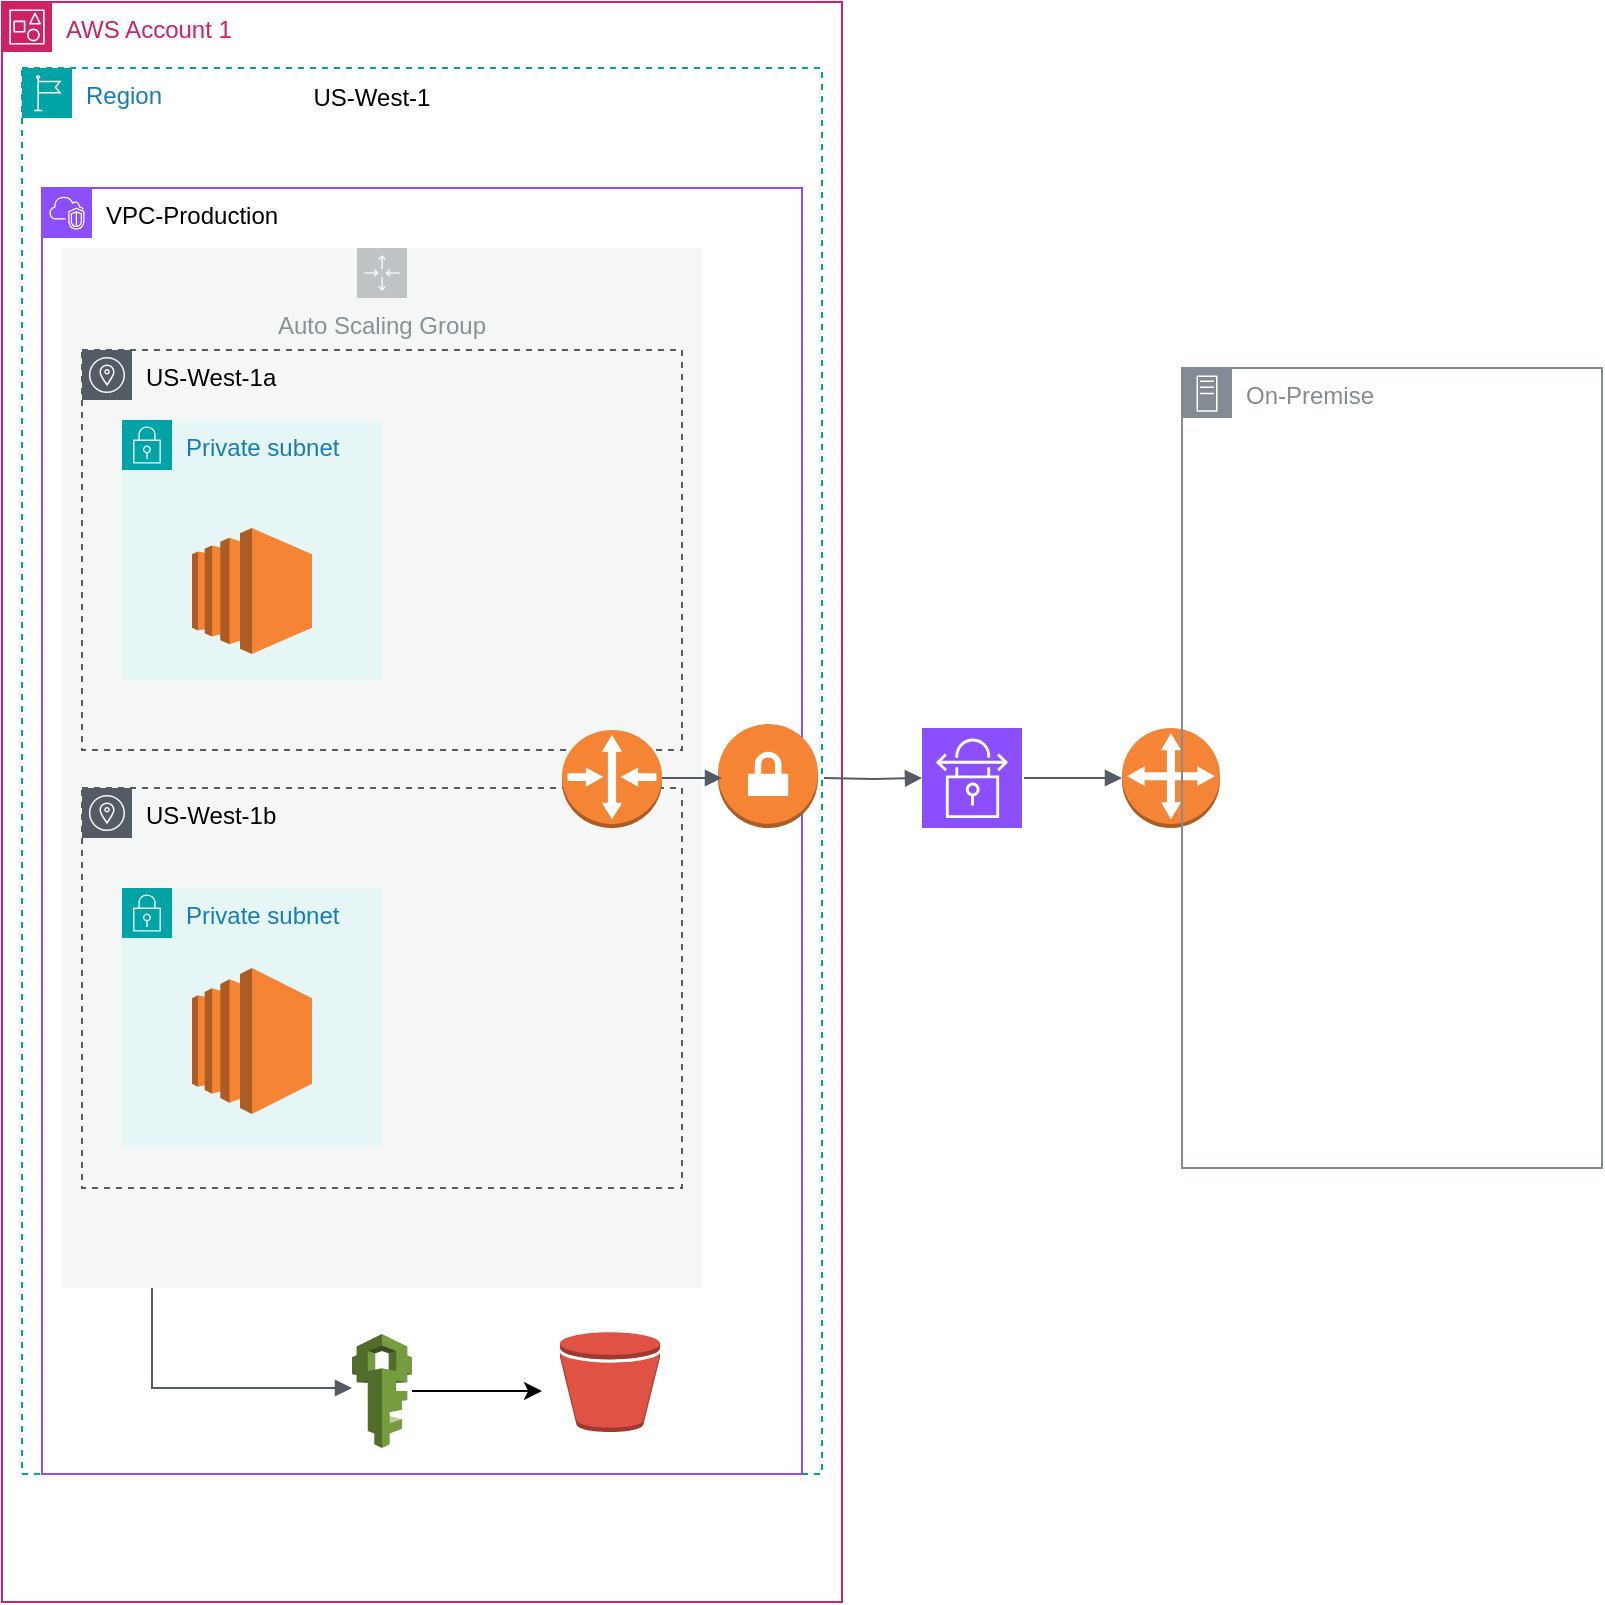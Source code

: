 <mxfile version="23.0.2" type="device">
  <diagram name="Page-1" id="4QGNPO6Ucv3KK7Wjg2tL">
    <mxGraphModel dx="1208" dy="810" grid="1" gridSize="10" guides="1" tooltips="1" connect="1" arrows="1" fold="1" page="1" pageScale="1" pageWidth="827" pageHeight="1169" math="0" shadow="0">
      <root>
        <mxCell id="0" />
        <mxCell id="1" parent="0" />
        <mxCell id="Ju1i_h3NqUPSqZvTvu3--2" value="AWS Account 1" style="points=[[0,0],[0.25,0],[0.5,0],[0.75,0],[1,0],[1,0.25],[1,0.5],[1,0.75],[1,1],[0.75,1],[0.5,1],[0.25,1],[0,1],[0,0.75],[0,0.5],[0,0.25]];outlineConnect=0;gradientColor=none;html=1;whiteSpace=wrap;fontSize=12;fontStyle=0;container=1;pointerEvents=0;collapsible=0;recursiveResize=0;shape=mxgraph.aws4.group;grIcon=mxgraph.aws4.group_account;strokeColor=#CD2264;fillColor=none;verticalAlign=top;align=left;spacingLeft=30;fontColor=#CD2264;dashed=0;" parent="1" vertex="1">
          <mxGeometry x="10" y="17" width="420" height="800" as="geometry" />
        </mxCell>
        <mxCell id="Ju1i_h3NqUPSqZvTvu3--3" value="Region" style="points=[[0,0],[0.25,0],[0.5,0],[0.75,0],[1,0],[1,0.25],[1,0.5],[1,0.75],[1,1],[0.75,1],[0.5,1],[0.25,1],[0,1],[0,0.75],[0,0.5],[0,0.25]];outlineConnect=0;gradientColor=none;html=1;whiteSpace=wrap;fontSize=12;fontStyle=0;container=1;pointerEvents=0;collapsible=0;recursiveResize=0;shape=mxgraph.aws4.group;grIcon=mxgraph.aws4.group_region;strokeColor=#00A4A6;fillColor=none;verticalAlign=top;align=left;spacingLeft=30;fontColor=#147EBA;dashed=1;" parent="Ju1i_h3NqUPSqZvTvu3--2" vertex="1">
          <mxGeometry x="10" y="33" width="400" height="703" as="geometry" />
        </mxCell>
        <mxCell id="Ju1i_h3NqUPSqZvTvu3--4" value="US-West-1" style="text;strokeColor=none;align=center;fillColor=none;html=1;verticalAlign=middle;whiteSpace=wrap;rounded=0;" parent="Ju1i_h3NqUPSqZvTvu3--3" vertex="1">
          <mxGeometry x="140" width="70" height="30" as="geometry" />
        </mxCell>
        <mxCell id="Ju1i_h3NqUPSqZvTvu3--5" value="&lt;font color=&quot;#000000&quot;&gt;VPC-Production&lt;/font&gt;" style="points=[[0,0],[0.25,0],[0.5,0],[0.75,0],[1,0],[1,0.25],[1,0.5],[1,0.75],[1,1],[0.75,1],[0.5,1],[0.25,1],[0,1],[0,0.75],[0,0.5],[0,0.25]];outlineConnect=0;gradientColor=none;html=1;whiteSpace=wrap;fontSize=12;fontStyle=0;container=1;pointerEvents=0;collapsible=0;recursiveResize=0;shape=mxgraph.aws4.group;grIcon=mxgraph.aws4.group_vpc2;strokeColor=#8C4FFF;fillColor=none;verticalAlign=top;align=left;spacingLeft=30;fontColor=#AAB7B8;dashed=0;" parent="Ju1i_h3NqUPSqZvTvu3--3" vertex="1">
          <mxGeometry x="10" y="60" width="380" height="643" as="geometry" />
        </mxCell>
        <mxCell id="Ju1i_h3NqUPSqZvTvu3--25" value="Auto Scaling Group" style="sketch=0;outlineConnect=0;gradientColor=none;html=1;whiteSpace=wrap;fontSize=12;fontStyle=0;shape=mxgraph.aws4.groupCenter;grIcon=mxgraph.aws4.group_auto_scaling_group;grStroke=0;strokeColor=#879196;fillColor=#ECEFEF;verticalAlign=top;align=center;fontColor=#879196;dashed=0;spacingTop=25;opacity=50;" parent="Ju1i_h3NqUPSqZvTvu3--5" vertex="1">
          <mxGeometry x="10" y="30" width="320" height="520" as="geometry" />
        </mxCell>
        <mxCell id="Ju1i_h3NqUPSqZvTvu3--6" value="&lt;font color=&quot;#000000&quot;&gt;US-West-1a&lt;/font&gt;" style="sketch=0;outlineConnect=0;gradientColor=none;html=1;whiteSpace=wrap;fontSize=12;fontStyle=0;shape=mxgraph.aws4.group;grIcon=mxgraph.aws4.group_availability_zone;strokeColor=#545B64;fillColor=none;verticalAlign=top;align=left;spacingLeft=30;fontColor=#545B64;dashed=1;" parent="Ju1i_h3NqUPSqZvTvu3--5" vertex="1">
          <mxGeometry x="20" y="81" width="300" height="200" as="geometry" />
        </mxCell>
        <mxCell id="Ju1i_h3NqUPSqZvTvu3--8" value="Private subnet" style="points=[[0,0],[0.25,0],[0.5,0],[0.75,0],[1,0],[1,0.25],[1,0.5],[1,0.75],[1,1],[0.75,1],[0.5,1],[0.25,1],[0,1],[0,0.75],[0,0.5],[0,0.25]];outlineConnect=0;gradientColor=none;html=1;whiteSpace=wrap;fontSize=12;fontStyle=0;container=1;pointerEvents=0;collapsible=0;recursiveResize=0;shape=mxgraph.aws4.group;grIcon=mxgraph.aws4.group_security_group;grStroke=0;strokeColor=#00A4A6;fillColor=#E6F6F7;verticalAlign=top;align=left;spacingLeft=30;fontColor=#147EBA;dashed=0;" parent="Ju1i_h3NqUPSqZvTvu3--5" vertex="1">
          <mxGeometry x="40" y="116" width="130" height="130" as="geometry" />
        </mxCell>
        <mxCell id="Ju1i_h3NqUPSqZvTvu3--26" value="" style="outlineConnect=0;dashed=0;verticalLabelPosition=bottom;verticalAlign=top;align=center;html=1;shape=mxgraph.aws3.ec2;fillColor=#F58534;gradientColor=none;" parent="Ju1i_h3NqUPSqZvTvu3--8" vertex="1">
          <mxGeometry x="35" y="54" width="60" height="63" as="geometry" />
        </mxCell>
        <mxCell id="Ju1i_h3NqUPSqZvTvu3--11" value="Private subnet" style="points=[[0,0],[0.25,0],[0.5,0],[0.75,0],[1,0],[1,0.25],[1,0.5],[1,0.75],[1,1],[0.75,1],[0.5,1],[0.25,1],[0,1],[0,0.75],[0,0.5],[0,0.25]];outlineConnect=0;gradientColor=none;html=1;whiteSpace=wrap;fontSize=12;fontStyle=0;container=1;pointerEvents=0;collapsible=0;recursiveResize=0;shape=mxgraph.aws4.group;grIcon=mxgraph.aws4.group_security_group;grStroke=0;strokeColor=#00A4A6;fillColor=#E6F6F7;verticalAlign=top;align=left;spacingLeft=30;fontColor=#147EBA;dashed=0;" parent="Ju1i_h3NqUPSqZvTvu3--5" vertex="1">
          <mxGeometry x="40" y="350" width="130" height="130" as="geometry" />
        </mxCell>
        <mxCell id="Ju1i_h3NqUPSqZvTvu3--7" value="&lt;font color=&quot;#000000&quot;&gt;US-West-1b&lt;/font&gt;" style="sketch=0;outlineConnect=0;gradientColor=none;html=1;whiteSpace=wrap;fontSize=12;fontStyle=0;shape=mxgraph.aws4.group;grIcon=mxgraph.aws4.group_availability_zone;strokeColor=#545B64;fillColor=none;verticalAlign=top;align=left;spacingLeft=30;fontColor=#545B64;dashed=1;" parent="Ju1i_h3NqUPSqZvTvu3--5" vertex="1">
          <mxGeometry x="20" y="300" width="300" height="200" as="geometry" />
        </mxCell>
        <mxCell id="Ju1i_h3NqUPSqZvTvu3--27" value="" style="outlineConnect=0;dashed=0;verticalLabelPosition=bottom;verticalAlign=top;align=center;html=1;shape=mxgraph.aws3.ec2;fillColor=#F58534;gradientColor=none;" parent="Ju1i_h3NqUPSqZvTvu3--5" vertex="1">
          <mxGeometry x="75" y="390" width="60" height="73" as="geometry" />
        </mxCell>
        <mxCell id="Ju1i_h3NqUPSqZvTvu3--34" value="" style="edgeStyle=orthogonalEdgeStyle;rounded=0;orthogonalLoop=1;jettySize=auto;html=1;" parent="Ju1i_h3NqUPSqZvTvu3--5" source="Ju1i_h3NqUPSqZvTvu3--29" edge="1">
          <mxGeometry relative="1" as="geometry">
            <mxPoint x="250" y="601.5" as="targetPoint" />
          </mxGeometry>
        </mxCell>
        <mxCell id="Ju1i_h3NqUPSqZvTvu3--29" value="" style="outlineConnect=0;dashed=0;verticalLabelPosition=bottom;verticalAlign=top;align=center;html=1;shape=mxgraph.aws3.iam;fillColor=#759C3E;gradientColor=none;" parent="Ju1i_h3NqUPSqZvTvu3--5" vertex="1">
          <mxGeometry x="155" y="573" width="30" height="57" as="geometry" />
        </mxCell>
        <mxCell id="Ju1i_h3NqUPSqZvTvu3--31" value="" style="edgeStyle=orthogonalEdgeStyle;html=1;endArrow=block;elbow=vertical;startArrow=none;endFill=1;strokeColor=#545B64;rounded=0;" parent="Ju1i_h3NqUPSqZvTvu3--5" edge="1">
          <mxGeometry width="100" relative="1" as="geometry">
            <mxPoint x="55" y="550" as="sourcePoint" />
            <mxPoint x="155" y="600" as="targetPoint" />
            <Array as="points">
              <mxPoint x="55" y="600" />
              <mxPoint x="155" y="600" />
            </Array>
          </mxGeometry>
        </mxCell>
        <mxCell id="Ju1i_h3NqUPSqZvTvu3--38" value="" style="outlineConnect=0;dashed=0;verticalLabelPosition=bottom;verticalAlign=top;align=center;html=1;shape=mxgraph.aws3.vpn_gateway;fillColor=#F58534;gradientColor=none;" parent="Ju1i_h3NqUPSqZvTvu3--5" vertex="1">
          <mxGeometry x="338" y="268" width="50" height="52" as="geometry" />
        </mxCell>
        <mxCell id="Ju1i_h3NqUPSqZvTvu3--39" value="" style="outlineConnect=0;dashed=0;verticalLabelPosition=bottom;verticalAlign=top;align=center;html=1;shape=mxgraph.aws3.router;fillColor=#F58534;gradientColor=none;" parent="Ju1i_h3NqUPSqZvTvu3--5" vertex="1">
          <mxGeometry x="260" y="271" width="50" height="49" as="geometry" />
        </mxCell>
        <mxCell id="Ju1i_h3NqUPSqZvTvu3--40" value="" style="edgeStyle=orthogonalEdgeStyle;html=1;endArrow=block;elbow=vertical;startArrow=none;endFill=1;strokeColor=#545B64;rounded=0;" parent="Ju1i_h3NqUPSqZvTvu3--5" edge="1">
          <mxGeometry width="100" relative="1" as="geometry">
            <mxPoint x="310" y="295" as="sourcePoint" />
            <mxPoint x="340" y="295" as="targetPoint" />
          </mxGeometry>
        </mxCell>
        <mxCell id="Ju1i_h3NqUPSqZvTvu3--43" value="" style="outlineConnect=0;dashed=0;verticalLabelPosition=bottom;verticalAlign=top;align=center;html=1;shape=mxgraph.aws3.bucket;fillColor=#E05243;gradientColor=none;" parent="Ju1i_h3NqUPSqZvTvu3--5" vertex="1">
          <mxGeometry x="259" y="572" width="50" height="50" as="geometry" />
        </mxCell>
        <mxCell id="Ju1i_h3NqUPSqZvTvu3--35" value="" style="outlineConnect=0;dashed=0;verticalLabelPosition=bottom;verticalAlign=top;align=center;html=1;shape=mxgraph.aws3.customer_gateway;fillColor=#F58536;gradientColor=none;" parent="1" vertex="1">
          <mxGeometry x="570" y="380" width="49" height="50" as="geometry" />
        </mxCell>
        <mxCell id="Ju1i_h3NqUPSqZvTvu3--36" value="On-Premise" style="sketch=0;outlineConnect=0;gradientColor=none;html=1;whiteSpace=wrap;fontSize=12;fontStyle=0;shape=mxgraph.aws4.group;grIcon=mxgraph.aws4.group_on_premise;strokeColor=#858B94;fillColor=none;verticalAlign=top;align=left;spacingLeft=30;fontColor=#858B94;dashed=0;" parent="1" vertex="1">
          <mxGeometry x="600" y="200" width="210" height="400" as="geometry" />
        </mxCell>
        <mxCell id="Ju1i_h3NqUPSqZvTvu3--37" value="" style="sketch=0;points=[[0,0,0],[0.25,0,0],[0.5,0,0],[0.75,0,0],[1,0,0],[0,1,0],[0.25,1,0],[0.5,1,0],[0.75,1,0],[1,1,0],[0,0.25,0],[0,0.5,0],[0,0.75,0],[1,0.25,0],[1,0.5,0],[1,0.75,0]];outlineConnect=0;fontColor=#232F3E;fillColor=#8C4FFF;strokeColor=#ffffff;dashed=0;verticalLabelPosition=bottom;verticalAlign=top;align=center;html=1;fontSize=12;fontStyle=0;aspect=fixed;shape=mxgraph.aws4.resourceIcon;resIcon=mxgraph.aws4.site_to_site_vpn;" parent="1" vertex="1">
          <mxGeometry x="470" y="380" width="50" height="50" as="geometry" />
        </mxCell>
        <mxCell id="Ju1i_h3NqUPSqZvTvu3--41" value="" style="edgeStyle=orthogonalEdgeStyle;html=1;endArrow=block;elbow=vertical;startArrow=none;endFill=1;strokeColor=#545B64;rounded=0;entryX=0;entryY=0.5;entryDx=0;entryDy=0;entryPerimeter=0;" parent="1" target="Ju1i_h3NqUPSqZvTvu3--37" edge="1">
          <mxGeometry width="100" relative="1" as="geometry">
            <mxPoint x="421" y="405" as="sourcePoint" />
            <mxPoint x="451" y="405" as="targetPoint" />
          </mxGeometry>
        </mxCell>
        <mxCell id="Ju1i_h3NqUPSqZvTvu3--42" value="" style="edgeStyle=orthogonalEdgeStyle;html=1;endArrow=block;elbow=vertical;startArrow=none;endFill=1;strokeColor=#545B64;rounded=0;entryX=0;entryY=0.5;entryDx=0;entryDy=0;entryPerimeter=0;" parent="1" edge="1">
          <mxGeometry width="100" relative="1" as="geometry">
            <mxPoint x="521" y="405" as="sourcePoint" />
            <mxPoint x="570" y="405" as="targetPoint" />
          </mxGeometry>
        </mxCell>
      </root>
    </mxGraphModel>
  </diagram>
</mxfile>
